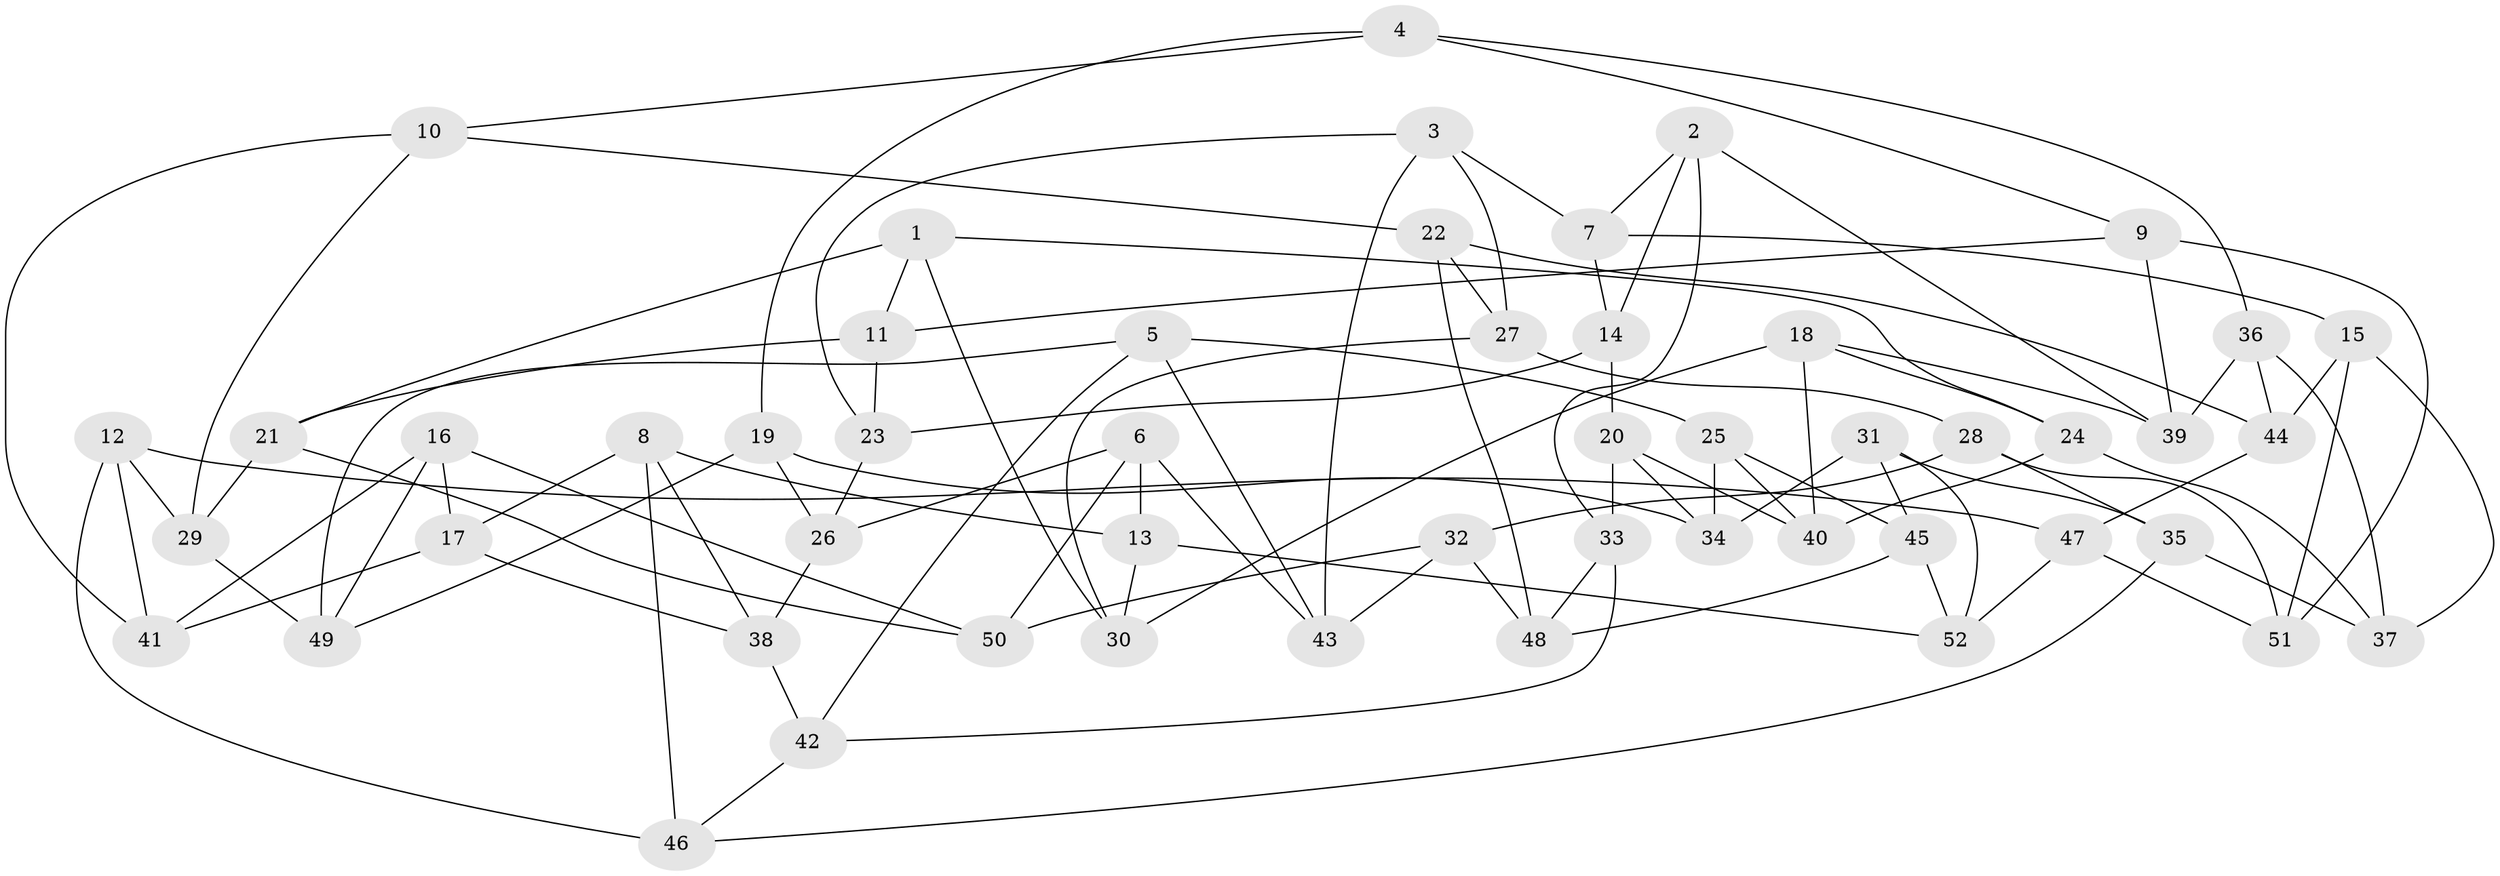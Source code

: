 // Generated by graph-tools (version 1.1) at 2025/27/03/09/25 03:27:01]
// undirected, 52 vertices, 104 edges
graph export_dot {
graph [start="1"]
  node [color=gray90,style=filled];
  1;
  2;
  3;
  4;
  5;
  6;
  7;
  8;
  9;
  10;
  11;
  12;
  13;
  14;
  15;
  16;
  17;
  18;
  19;
  20;
  21;
  22;
  23;
  24;
  25;
  26;
  27;
  28;
  29;
  30;
  31;
  32;
  33;
  34;
  35;
  36;
  37;
  38;
  39;
  40;
  41;
  42;
  43;
  44;
  45;
  46;
  47;
  48;
  49;
  50;
  51;
  52;
  1 -- 11;
  1 -- 30;
  1 -- 24;
  1 -- 21;
  2 -- 39;
  2 -- 33;
  2 -- 14;
  2 -- 7;
  3 -- 23;
  3 -- 27;
  3 -- 7;
  3 -- 43;
  4 -- 19;
  4 -- 9;
  4 -- 36;
  4 -- 10;
  5 -- 42;
  5 -- 49;
  5 -- 25;
  5 -- 43;
  6 -- 50;
  6 -- 13;
  6 -- 43;
  6 -- 26;
  7 -- 15;
  7 -- 14;
  8 -- 38;
  8 -- 17;
  8 -- 13;
  8 -- 46;
  9 -- 39;
  9 -- 11;
  9 -- 51;
  10 -- 41;
  10 -- 29;
  10 -- 22;
  11 -- 21;
  11 -- 23;
  12 -- 46;
  12 -- 29;
  12 -- 41;
  12 -- 47;
  13 -- 52;
  13 -- 30;
  14 -- 23;
  14 -- 20;
  15 -- 37;
  15 -- 51;
  15 -- 44;
  16 -- 49;
  16 -- 50;
  16 -- 17;
  16 -- 41;
  17 -- 38;
  17 -- 41;
  18 -- 24;
  18 -- 39;
  18 -- 30;
  18 -- 40;
  19 -- 49;
  19 -- 26;
  19 -- 34;
  20 -- 33;
  20 -- 34;
  20 -- 40;
  21 -- 50;
  21 -- 29;
  22 -- 44;
  22 -- 48;
  22 -- 27;
  23 -- 26;
  24 -- 37;
  24 -- 40;
  25 -- 34;
  25 -- 45;
  25 -- 40;
  26 -- 38;
  27 -- 28;
  27 -- 30;
  28 -- 32;
  28 -- 35;
  28 -- 51;
  29 -- 49;
  31 -- 45;
  31 -- 35;
  31 -- 52;
  31 -- 34;
  32 -- 50;
  32 -- 48;
  32 -- 43;
  33 -- 48;
  33 -- 42;
  35 -- 46;
  35 -- 37;
  36 -- 37;
  36 -- 44;
  36 -- 39;
  38 -- 42;
  42 -- 46;
  44 -- 47;
  45 -- 48;
  45 -- 52;
  47 -- 51;
  47 -- 52;
}
